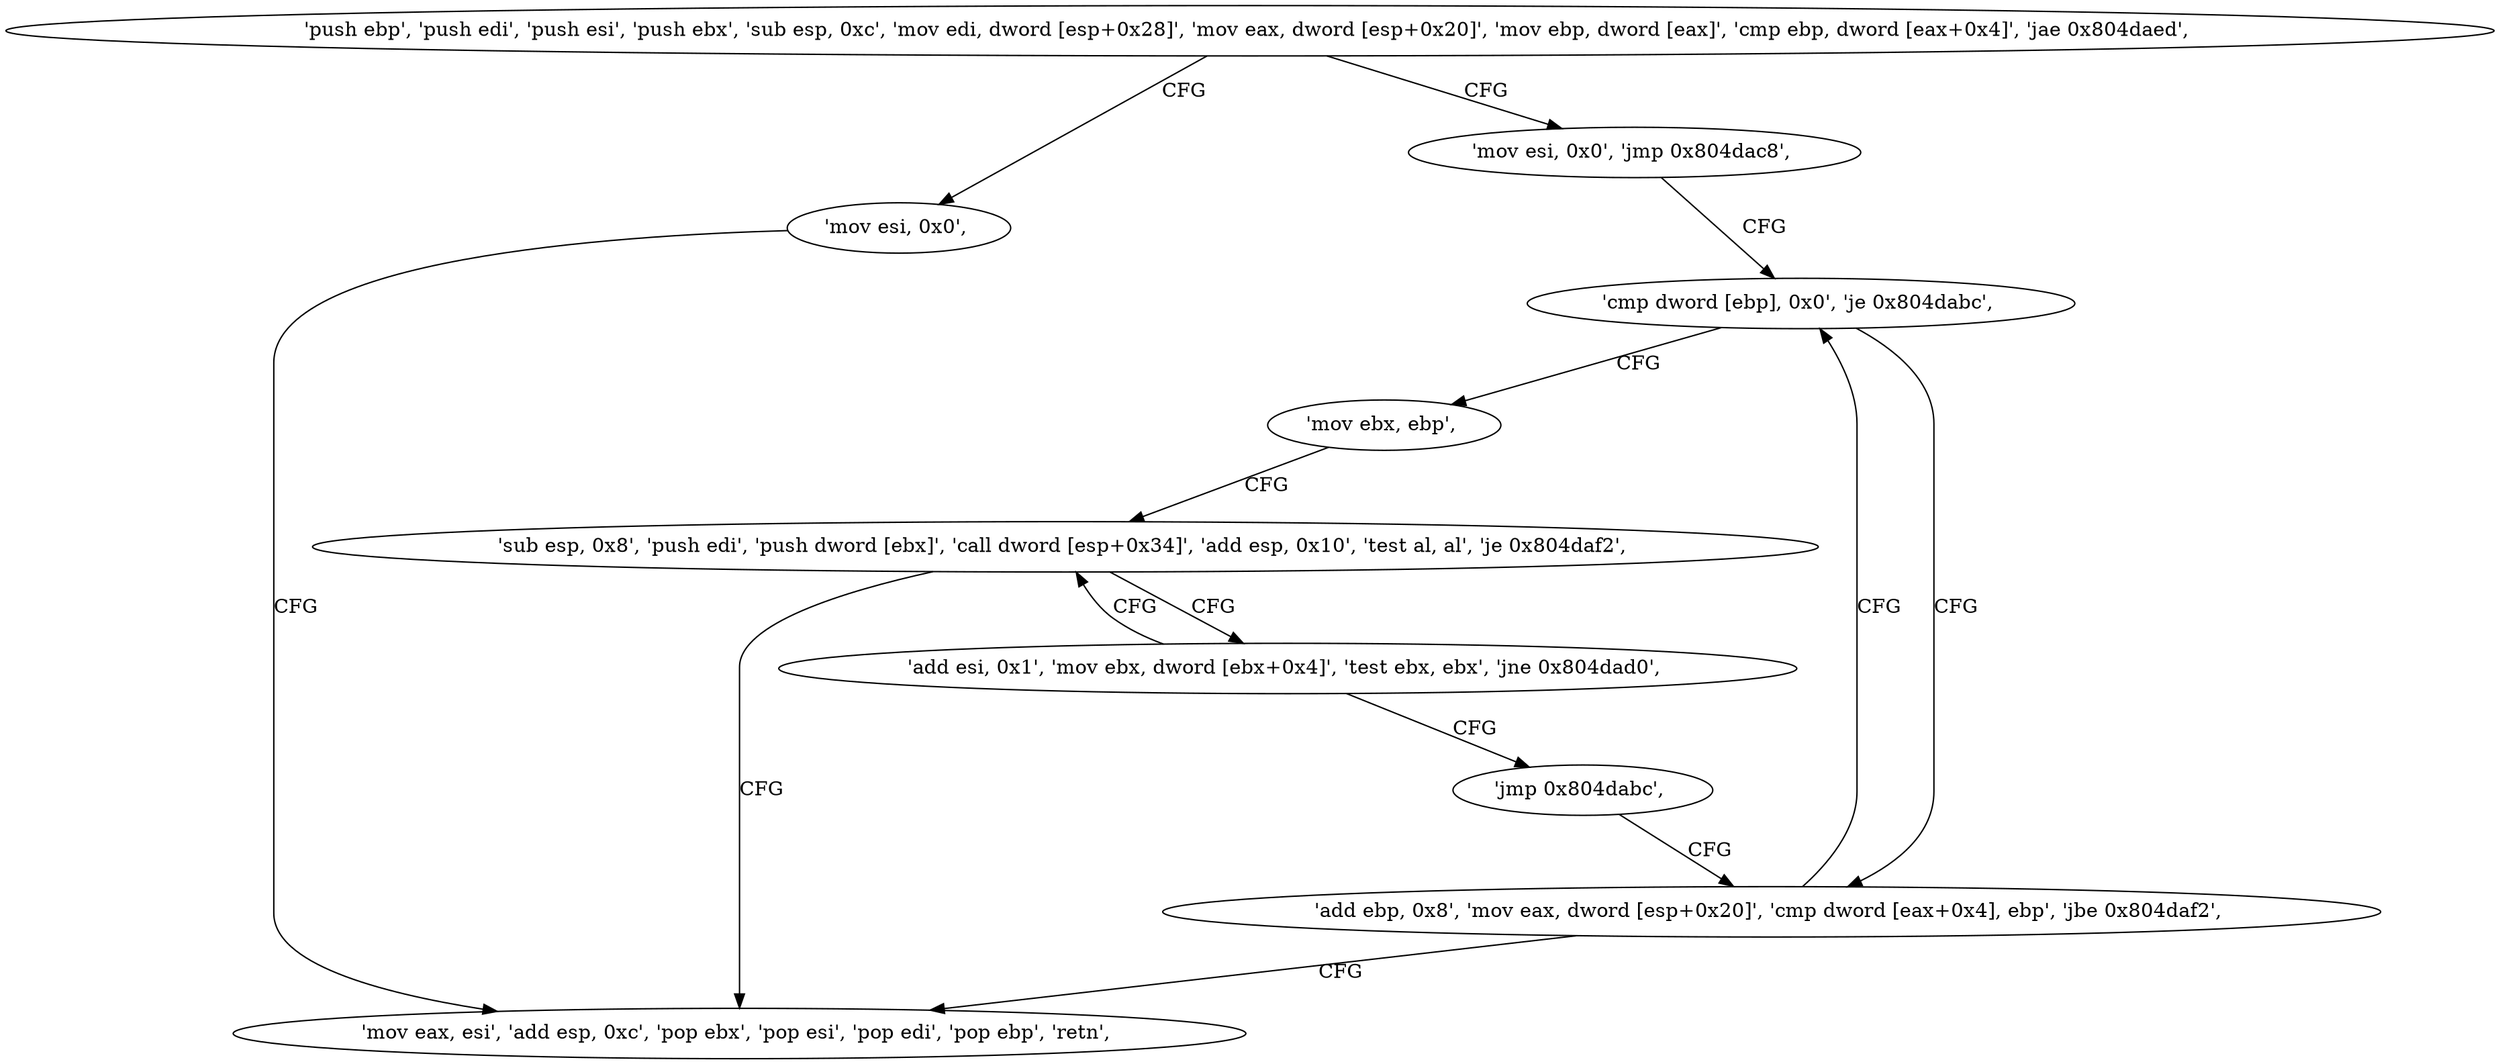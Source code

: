 digraph "func" {
"134535839" [label = "'push ebp', 'push edi', 'push esi', 'push ebx', 'sub esp, 0xc', 'mov edi, dword [esp+0x28]', 'mov eax, dword [esp+0x20]', 'mov ebp, dword [eax]', 'cmp ebp, dword [eax+0x4]', 'jae 0x804daed', " ]
"134535917" [label = "'mov esi, 0x0', " ]
"134535861" [label = "'mov esi, 0x0', 'jmp 0x804dac8', " ]
"134535922" [label = "'mov eax, esi', 'add esp, 0xc', 'pop ebx', 'pop esi', 'pop edi', 'pop ebp', 'retn', " ]
"134535880" [label = "'cmp dword [ebp], 0x0', 'je 0x804dabc', " ]
"134535868" [label = "'add ebp, 0x8', 'mov eax, dword [esp+0x20]', 'cmp dword [eax+0x4], ebp', 'jbe 0x804daf2', " ]
"134535886" [label = "'mov ebx, ebp', " ]
"134535888" [label = "'sub esp, 0x8', 'push edi', 'push dword [ebx]', 'call dword [esp+0x34]', 'add esp, 0x10', 'test al, al', 'je 0x804daf2', " ]
"134535905" [label = "'add esi, 0x1', 'mov ebx, dword [ebx+0x4]', 'test ebx, ebx', 'jne 0x804dad0', " ]
"134535915" [label = "'jmp 0x804dabc', " ]
"134535839" -> "134535917" [ label = "CFG" ]
"134535839" -> "134535861" [ label = "CFG" ]
"134535917" -> "134535922" [ label = "CFG" ]
"134535861" -> "134535880" [ label = "CFG" ]
"134535880" -> "134535868" [ label = "CFG" ]
"134535880" -> "134535886" [ label = "CFG" ]
"134535868" -> "134535922" [ label = "CFG" ]
"134535868" -> "134535880" [ label = "CFG" ]
"134535886" -> "134535888" [ label = "CFG" ]
"134535888" -> "134535922" [ label = "CFG" ]
"134535888" -> "134535905" [ label = "CFG" ]
"134535905" -> "134535888" [ label = "CFG" ]
"134535905" -> "134535915" [ label = "CFG" ]
"134535915" -> "134535868" [ label = "CFG" ]
}
